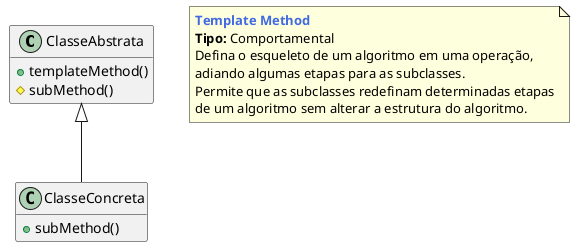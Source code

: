 @startuml

class ClasseAbstrata {
    + templateMethod()
    # subMethod()
}

class ClasseConcreta {
    + subMethod()
}

hide empty members

ClasseAbstrata <|-- ClasseConcreta

note as N1
    <b><color:royalBlue>Template Method</color></b>
    <b>Tipo:</b> Comportamental
    Defina o esqueleto de um algoritmo em uma operação,
    adiando algumas etapas para as subclasses.
    Permite que as subclasses redefinam determinadas etapas
    de um algoritmo sem alterar a estrutura do algoritmo.
end note

@enduml

